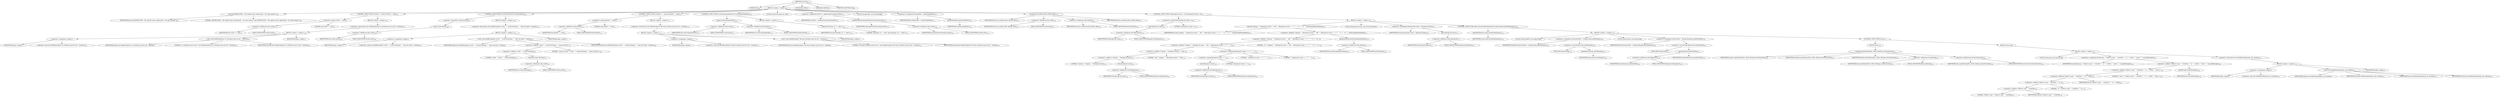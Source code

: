digraph "execute" {  
"95" [label = <(METHOD,execute)<SUB>98</SUB>> ]
"6" [label = <(PARAM,this)<SUB>98</SUB>> ]
"96" [label = <(BLOCK,&lt;empty&gt;,&lt;empty&gt;)<SUB>98</SUB>> ]
"97" [label = <(log,log(&quot;DEPRECATED - The copydir task is deprecated.  Use copy instead.&quot;))<SUB>99</SUB>> ]
"5" [label = <(IDENTIFIER,this,log(&quot;DEPRECATED - The copydir task is deprecated.  Use copy instead.&quot;))<SUB>99</SUB>> ]
"98" [label = <(LITERAL,&quot;DEPRECATED - The copydir task is deprecated.  Use copy instead.&quot;,log(&quot;DEPRECATED - The copydir task is deprecated.  Use copy instead.&quot;))<SUB>99</SUB>> ]
"99" [label = <(CONTROL_STRUCTURE,if (srcDir == null),if (srcDir == null))<SUB>101</SUB>> ]
"100" [label = <(&lt;operator&gt;.equals,srcDir == null)<SUB>101</SUB>> ]
"101" [label = <(&lt;operator&gt;.fieldAccess,this.srcDir)<SUB>101</SUB>> ]
"102" [label = <(IDENTIFIER,this,srcDir == null)<SUB>101</SUB>> ]
"103" [label = <(FIELD_IDENTIFIER,srcDir,srcDir)<SUB>101</SUB>> ]
"104" [label = <(LITERAL,null,srcDir == null)<SUB>101</SUB>> ]
"105" [label = <(BLOCK,&lt;empty&gt;,&lt;empty&gt;)<SUB>101</SUB>> ]
"106" [label = <(&lt;operator&gt;.throw,throw new BuildException(&quot;src attribute must be set!&quot;, location);)<SUB>102</SUB>> ]
"107" [label = <(BLOCK,&lt;empty&gt;,&lt;empty&gt;)<SUB>102</SUB>> ]
"108" [label = <(&lt;operator&gt;.assignment,&lt;empty&gt;)> ]
"109" [label = <(IDENTIFIER,$obj1,&lt;empty&gt;)> ]
"110" [label = <(&lt;operator&gt;.alloc,new BuildException(&quot;src attribute must be set!&quot;, location))<SUB>102</SUB>> ]
"111" [label = <(&lt;init&gt;,new BuildException(&quot;src attribute must be set!&quot;, location))<SUB>102</SUB>> ]
"112" [label = <(IDENTIFIER,$obj1,new BuildException(&quot;src attribute must be set!&quot;, location))> ]
"113" [label = <(LITERAL,&quot;src attribute must be set!&quot;,new BuildException(&quot;src attribute must be set!&quot;, location))<SUB>102</SUB>> ]
"114" [label = <(IDENTIFIER,location,new BuildException(&quot;src attribute must be set!&quot;, location))<SUB>103</SUB>> ]
"115" [label = <(IDENTIFIER,$obj1,&lt;empty&gt;)> ]
"116" [label = <(CONTROL_STRUCTURE,if (!srcDir.exists()),if (!srcDir.exists()))<SUB>106</SUB>> ]
"117" [label = <(&lt;operator&gt;.logicalNot,!srcDir.exists())<SUB>106</SUB>> ]
"118" [label = <(exists,srcDir.exists())<SUB>106</SUB>> ]
"119" [label = <(&lt;operator&gt;.fieldAccess,this.srcDir)<SUB>106</SUB>> ]
"120" [label = <(IDENTIFIER,this,srcDir.exists())<SUB>106</SUB>> ]
"121" [label = <(FIELD_IDENTIFIER,srcDir,srcDir)<SUB>106</SUB>> ]
"122" [label = <(BLOCK,&lt;empty&gt;,&lt;empty&gt;)<SUB>106</SUB>> ]
"123" [label = <(&lt;operator&gt;.throw,throw new BuildException(&quot;srcdir &quot; + srcDir.toString() + &quot; does not exist!&quot;, location);)<SUB>107</SUB>> ]
"124" [label = <(BLOCK,&lt;empty&gt;,&lt;empty&gt;)<SUB>107</SUB>> ]
"125" [label = <(&lt;operator&gt;.assignment,&lt;empty&gt;)> ]
"126" [label = <(IDENTIFIER,$obj2,&lt;empty&gt;)> ]
"127" [label = <(&lt;operator&gt;.alloc,new BuildException(&quot;srcdir &quot; + srcDir.toString() + &quot; does not exist!&quot;, location))<SUB>107</SUB>> ]
"128" [label = <(&lt;init&gt;,new BuildException(&quot;srcdir &quot; + srcDir.toString() + &quot; does not exist!&quot;, location))<SUB>107</SUB>> ]
"129" [label = <(IDENTIFIER,$obj2,new BuildException(&quot;srcdir &quot; + srcDir.toString() + &quot; does not exist!&quot;, location))> ]
"130" [label = <(&lt;operator&gt;.addition,&quot;srcdir &quot; + srcDir.toString() + &quot; does not exist!&quot;)<SUB>107</SUB>> ]
"131" [label = <(&lt;operator&gt;.addition,&quot;srcdir &quot; + srcDir.toString())<SUB>107</SUB>> ]
"132" [label = <(LITERAL,&quot;srcdir &quot;,&quot;srcdir &quot; + srcDir.toString())<SUB>107</SUB>> ]
"133" [label = <(toString,srcDir.toString())<SUB>107</SUB>> ]
"134" [label = <(&lt;operator&gt;.fieldAccess,this.srcDir)<SUB>107</SUB>> ]
"135" [label = <(IDENTIFIER,this,srcDir.toString())<SUB>107</SUB>> ]
"136" [label = <(FIELD_IDENTIFIER,srcDir,srcDir)<SUB>107</SUB>> ]
"137" [label = <(LITERAL,&quot; does not exist!&quot;,&quot;srcdir &quot; + srcDir.toString() + &quot; does not exist!&quot;)<SUB>108</SUB>> ]
"138" [label = <(IDENTIFIER,location,new BuildException(&quot;srcdir &quot; + srcDir.toString() + &quot; does not exist!&quot;, location))<SUB>108</SUB>> ]
"139" [label = <(IDENTIFIER,$obj2,&lt;empty&gt;)> ]
"140" [label = <(CONTROL_STRUCTURE,if (destDir == null),if (destDir == null))<SUB>111</SUB>> ]
"141" [label = <(&lt;operator&gt;.equals,destDir == null)<SUB>111</SUB>> ]
"142" [label = <(&lt;operator&gt;.fieldAccess,this.destDir)<SUB>111</SUB>> ]
"143" [label = <(IDENTIFIER,this,destDir == null)<SUB>111</SUB>> ]
"144" [label = <(FIELD_IDENTIFIER,destDir,destDir)<SUB>111</SUB>> ]
"145" [label = <(LITERAL,null,destDir == null)<SUB>111</SUB>> ]
"146" [label = <(BLOCK,&lt;empty&gt;,&lt;empty&gt;)<SUB>111</SUB>> ]
"147" [label = <(&lt;operator&gt;.throw,throw new BuildException(&quot;The dest attribute must be set.&quot;, location);)<SUB>112</SUB>> ]
"148" [label = <(BLOCK,&lt;empty&gt;,&lt;empty&gt;)<SUB>112</SUB>> ]
"149" [label = <(&lt;operator&gt;.assignment,&lt;empty&gt;)> ]
"150" [label = <(IDENTIFIER,$obj3,&lt;empty&gt;)> ]
"151" [label = <(&lt;operator&gt;.alloc,new BuildException(&quot;The dest attribute must be set.&quot;, location))<SUB>112</SUB>> ]
"152" [label = <(&lt;init&gt;,new BuildException(&quot;The dest attribute must be set.&quot;, location))<SUB>112</SUB>> ]
"153" [label = <(IDENTIFIER,$obj3,new BuildException(&quot;The dest attribute must be set.&quot;, location))> ]
"154" [label = <(LITERAL,&quot;The dest attribute must be set.&quot;,new BuildException(&quot;The dest attribute must be set.&quot;, location))<SUB>112</SUB>> ]
"155" [label = <(IDENTIFIER,location,new BuildException(&quot;The dest attribute must be set.&quot;, location))<SUB>112</SUB>> ]
"156" [label = <(IDENTIFIER,$obj3,&lt;empty&gt;)> ]
"157" [label = <(CONTROL_STRUCTURE,if (srcDir.equals(destDir)),if (srcDir.equals(destDir)))<SUB>115</SUB>> ]
"158" [label = <(equals,srcDir.equals(destDir))<SUB>115</SUB>> ]
"159" [label = <(&lt;operator&gt;.fieldAccess,this.srcDir)<SUB>115</SUB>> ]
"160" [label = <(IDENTIFIER,this,srcDir.equals(destDir))<SUB>115</SUB>> ]
"161" [label = <(FIELD_IDENTIFIER,srcDir,srcDir)<SUB>115</SUB>> ]
"162" [label = <(&lt;operator&gt;.fieldAccess,this.destDir)<SUB>115</SUB>> ]
"163" [label = <(IDENTIFIER,this,srcDir.equals(destDir))<SUB>115</SUB>> ]
"164" [label = <(FIELD_IDENTIFIER,destDir,destDir)<SUB>115</SUB>> ]
"165" [label = <(BLOCK,&lt;empty&gt;,&lt;empty&gt;)<SUB>115</SUB>> ]
"166" [label = <(log,log(&quot;Warning: src == dest&quot;))<SUB>116</SUB>> ]
"7" [label = <(IDENTIFIER,this,log(&quot;Warning: src == dest&quot;))<SUB>116</SUB>> ]
"167" [label = <(LITERAL,&quot;Warning: src == dest&quot;,log(&quot;Warning: src == dest&quot;))<SUB>116</SUB>> ]
"168" [label = <(LOCAL,DirectoryScanner ds: ANY)> ]
"169" [label = <(&lt;operator&gt;.assignment,ANY ds = getDirectoryScanner(srcDir))<SUB>119</SUB>> ]
"170" [label = <(IDENTIFIER,ds,ANY ds = getDirectoryScanner(srcDir))<SUB>119</SUB>> ]
"171" [label = <(getDirectoryScanner,getDirectoryScanner(srcDir))<SUB>119</SUB>> ]
"172" [label = <(IDENTIFIER,super,getDirectoryScanner(srcDir))<SUB>119</SUB>> ]
"173" [label = <(&lt;operator&gt;.fieldAccess,this.srcDir)<SUB>119</SUB>> ]
"174" [label = <(IDENTIFIER,this,getDirectoryScanner(srcDir))<SUB>119</SUB>> ]
"175" [label = <(FIELD_IDENTIFIER,srcDir,srcDir)<SUB>119</SUB>> ]
"176" [label = <(LOCAL,String[] files: java.lang.String[])> ]
"177" [label = <(&lt;operator&gt;.assignment,String[] files = getIncludedFiles())<SUB>121</SUB>> ]
"178" [label = <(IDENTIFIER,files,String[] files = getIncludedFiles())<SUB>121</SUB>> ]
"179" [label = <(getIncludedFiles,getIncludedFiles())<SUB>121</SUB>> ]
"180" [label = <(IDENTIFIER,ds,getIncludedFiles())<SUB>121</SUB>> ]
"181" [label = <(scanDir,this.scanDir(srcDir, destDir, files))<SUB>122</SUB>> ]
"8" [label = <(IDENTIFIER,this,this.scanDir(srcDir, destDir, files))<SUB>122</SUB>> ]
"182" [label = <(&lt;operator&gt;.fieldAccess,this.srcDir)<SUB>122</SUB>> ]
"183" [label = <(IDENTIFIER,this,this.scanDir(srcDir, destDir, files))<SUB>122</SUB>> ]
"184" [label = <(FIELD_IDENTIFIER,srcDir,srcDir)<SUB>122</SUB>> ]
"185" [label = <(&lt;operator&gt;.fieldAccess,this.destDir)<SUB>122</SUB>> ]
"186" [label = <(IDENTIFIER,this,this.scanDir(srcDir, destDir, files))<SUB>122</SUB>> ]
"187" [label = <(FIELD_IDENTIFIER,destDir,destDir)<SUB>122</SUB>> ]
"188" [label = <(IDENTIFIER,files,this.scanDir(srcDir, destDir, files))<SUB>122</SUB>> ]
"189" [label = <(CONTROL_STRUCTURE,if (filecopyList.size() &gt; 0),if (filecopyList.size() &gt; 0))<SUB>123</SUB>> ]
"190" [label = <(&lt;operator&gt;.greaterThan,filecopyList.size() &gt; 0)<SUB>123</SUB>> ]
"191" [label = <(size,filecopyList.size())<SUB>123</SUB>> ]
"192" [label = <(&lt;operator&gt;.fieldAccess,this.filecopyList)<SUB>123</SUB>> ]
"193" [label = <(IDENTIFIER,this,filecopyList.size())<SUB>123</SUB>> ]
"194" [label = <(FIELD_IDENTIFIER,filecopyList,filecopyList)<SUB>123</SUB>> ]
"195" [label = <(LITERAL,0,filecopyList.size() &gt; 0)<SUB>123</SUB>> ]
"196" [label = <(BLOCK,&lt;empty&gt;,&lt;empty&gt;)<SUB>123</SUB>> ]
"197" [label = <(log,log(&quot;Copying &quot; + filecopyList.size() + &quot; file&quot; + (filecopyList.size() == 1 ? &quot;&quot; : &quot;s&quot;) + &quot; to &quot; + destDir.getAbsolutePath()))<SUB>124</SUB>> ]
"9" [label = <(IDENTIFIER,this,log(&quot;Copying &quot; + filecopyList.size() + &quot; file&quot; + (filecopyList.size() == 1 ? &quot;&quot; : &quot;s&quot;) + &quot; to &quot; + destDir.getAbsolutePath()))<SUB>124</SUB>> ]
"198" [label = <(&lt;operator&gt;.addition,&quot;Copying &quot; + filecopyList.size() + &quot; file&quot; + (filecopyList.size() == 1 ? &quot;&quot; : &quot;s&quot;) + &quot; to &quot; + destDir.getAbsolutePath())<SUB>124</SUB>> ]
"199" [label = <(&lt;operator&gt;.addition,&quot;Copying &quot; + filecopyList.size() + &quot; file&quot; + (filecopyList.size() == 1 ? &quot;&quot; : &quot;s&quot;) + &quot; to &quot;)<SUB>124</SUB>> ]
"200" [label = <(&lt;operator&gt;.addition,&quot;Copying &quot; + filecopyList.size() + &quot; file&quot; + (filecopyList.size() == 1 ? &quot;&quot; : &quot;s&quot;))<SUB>124</SUB>> ]
"201" [label = <(&lt;operator&gt;.addition,&quot;Copying &quot; + filecopyList.size() + &quot; file&quot;)<SUB>124</SUB>> ]
"202" [label = <(&lt;operator&gt;.addition,&quot;Copying &quot; + filecopyList.size())<SUB>124</SUB>> ]
"203" [label = <(LITERAL,&quot;Copying &quot;,&quot;Copying &quot; + filecopyList.size())<SUB>124</SUB>> ]
"204" [label = <(size,filecopyList.size())<SUB>124</SUB>> ]
"205" [label = <(&lt;operator&gt;.fieldAccess,this.filecopyList)<SUB>124</SUB>> ]
"206" [label = <(IDENTIFIER,this,filecopyList.size())<SUB>124</SUB>> ]
"207" [label = <(FIELD_IDENTIFIER,filecopyList,filecopyList)<SUB>124</SUB>> ]
"208" [label = <(LITERAL,&quot; file&quot;,&quot;Copying &quot; + filecopyList.size() + &quot; file&quot;)<SUB>124</SUB>> ]
"209" [label = <(&lt;operator&gt;.conditional,filecopyList.size() == 1 ? &quot;&quot; : &quot;s&quot;)<SUB>125</SUB>> ]
"210" [label = <(&lt;operator&gt;.equals,filecopyList.size() == 1)<SUB>125</SUB>> ]
"211" [label = <(size,filecopyList.size())<SUB>125</SUB>> ]
"212" [label = <(&lt;operator&gt;.fieldAccess,this.filecopyList)<SUB>125</SUB>> ]
"213" [label = <(IDENTIFIER,this,filecopyList.size())<SUB>125</SUB>> ]
"214" [label = <(FIELD_IDENTIFIER,filecopyList,filecopyList)<SUB>125</SUB>> ]
"215" [label = <(LITERAL,1,filecopyList.size() == 1)<SUB>125</SUB>> ]
"216" [label = <(LITERAL,&quot;&quot;,filecopyList.size() == 1 ? &quot;&quot; : &quot;s&quot;)<SUB>125</SUB>> ]
"217" [label = <(LITERAL,&quot;s&quot;,filecopyList.size() == 1 ? &quot;&quot; : &quot;s&quot;)<SUB>125</SUB>> ]
"218" [label = <(LITERAL,&quot; to &quot;,&quot;Copying &quot; + filecopyList.size() + &quot; file&quot; + (filecopyList.size() == 1 ? &quot;&quot; : &quot;s&quot;) + &quot; to &quot;)<SUB>126</SUB>> ]
"219" [label = <(getAbsolutePath,destDir.getAbsolutePath())<SUB>126</SUB>> ]
"220" [label = <(&lt;operator&gt;.fieldAccess,this.destDir)<SUB>126</SUB>> ]
"221" [label = <(IDENTIFIER,this,destDir.getAbsolutePath())<SUB>126</SUB>> ]
"222" [label = <(FIELD_IDENTIFIER,destDir,destDir)<SUB>126</SUB>> ]
"223" [label = <(LOCAL,Enumeration enum: java.util.Enumeration)> ]
"224" [label = <(&lt;operator&gt;.assignment,Enumeration enum = filecopyList.keys())<SUB>127</SUB>> ]
"225" [label = <(IDENTIFIER,enum,Enumeration enum = filecopyList.keys())<SUB>127</SUB>> ]
"226" [label = <(keys,filecopyList.keys())<SUB>127</SUB>> ]
"227" [label = <(&lt;operator&gt;.fieldAccess,this.filecopyList)<SUB>127</SUB>> ]
"228" [label = <(IDENTIFIER,this,filecopyList.keys())<SUB>127</SUB>> ]
"229" [label = <(FIELD_IDENTIFIER,filecopyList,filecopyList)<SUB>127</SUB>> ]
"230" [label = <(CONTROL_STRUCTURE,while (enum.hasMoreElements()),while (enum.hasMoreElements()))<SUB>128</SUB>> ]
"231" [label = <(hasMoreElements,enum.hasMoreElements())<SUB>128</SUB>> ]
"232" [label = <(IDENTIFIER,enum,enum.hasMoreElements())<SUB>128</SUB>> ]
"233" [label = <(BLOCK,&lt;empty&gt;,&lt;empty&gt;)<SUB>128</SUB>> ]
"234" [label = <(LOCAL,String fromFile: java.lang.String)> ]
"235" [label = <(&lt;operator&gt;.assignment,String fromFile = (String) enum.nextElement())<SUB>129</SUB>> ]
"236" [label = <(IDENTIFIER,fromFile,String fromFile = (String) enum.nextElement())<SUB>129</SUB>> ]
"237" [label = <(&lt;operator&gt;.cast,(String) enum.nextElement())<SUB>129</SUB>> ]
"238" [label = <(TYPE_REF,String,String)<SUB>129</SUB>> ]
"239" [label = <(nextElement,enum.nextElement())<SUB>129</SUB>> ]
"240" [label = <(IDENTIFIER,enum,enum.nextElement())<SUB>129</SUB>> ]
"241" [label = <(LOCAL,String toFile: java.lang.String)> ]
"242" [label = <(&lt;operator&gt;.assignment,String toFile = (String) filecopyList.get(fromFile))<SUB>130</SUB>> ]
"243" [label = <(IDENTIFIER,toFile,String toFile = (String) filecopyList.get(fromFile))<SUB>130</SUB>> ]
"244" [label = <(&lt;operator&gt;.cast,(String) filecopyList.get(fromFile))<SUB>130</SUB>> ]
"245" [label = <(TYPE_REF,String,String)<SUB>130</SUB>> ]
"246" [label = <(get,filecopyList.get(fromFile))<SUB>130</SUB>> ]
"247" [label = <(&lt;operator&gt;.fieldAccess,this.filecopyList)<SUB>130</SUB>> ]
"248" [label = <(IDENTIFIER,this,filecopyList.get(fromFile))<SUB>130</SUB>> ]
"249" [label = <(FIELD_IDENTIFIER,filecopyList,filecopyList)<SUB>130</SUB>> ]
"250" [label = <(IDENTIFIER,fromFile,filecopyList.get(fromFile))<SUB>130</SUB>> ]
"251" [label = <(CONTROL_STRUCTURE,try,try)<SUB>131</SUB>> ]
"252" [label = <(BLOCK,try,try)<SUB>131</SUB>> ]
"253" [label = <(copyFile,copyFile(fromFile, toFile, filtering, forceOverwrite))<SUB>132</SUB>> ]
"254" [label = <(IDENTIFIER,project,copyFile(fromFile, toFile, filtering, forceOverwrite))<SUB>132</SUB>> ]
"255" [label = <(IDENTIFIER,fromFile,copyFile(fromFile, toFile, filtering, forceOverwrite))<SUB>132</SUB>> ]
"256" [label = <(IDENTIFIER,toFile,copyFile(fromFile, toFile, filtering, forceOverwrite))<SUB>132</SUB>> ]
"257" [label = <(&lt;operator&gt;.fieldAccess,this.filtering)<SUB>132</SUB>> ]
"258" [label = <(IDENTIFIER,this,copyFile(fromFile, toFile, filtering, forceOverwrite))<SUB>132</SUB>> ]
"259" [label = <(FIELD_IDENTIFIER,filtering,filtering)<SUB>132</SUB>> ]
"260" [label = <(&lt;operator&gt;.fieldAccess,this.forceOverwrite)<SUB>133</SUB>> ]
"261" [label = <(IDENTIFIER,this,copyFile(fromFile, toFile, filtering, forceOverwrite))<SUB>133</SUB>> ]
"262" [label = <(FIELD_IDENTIFIER,forceOverwrite,forceOverwrite)<SUB>133</SUB>> ]
"263" [label = <(BLOCK,catch,catch)> ]
"264" [label = <(BLOCK,&lt;empty&gt;,&lt;empty&gt;)<SUB>134</SUB>> ]
"265" [label = <(LOCAL,String msg: java.lang.String)> ]
"266" [label = <(&lt;operator&gt;.assignment,String msg = &quot;Failed to copy &quot; + fromFile + &quot; to &quot; + toFile + &quot; due to &quot; + ioe.getMessage())<SUB>135</SUB>> ]
"267" [label = <(IDENTIFIER,msg,String msg = &quot;Failed to copy &quot; + fromFile + &quot; to &quot; + toFile + &quot; due to &quot; + ioe.getMessage())<SUB>135</SUB>> ]
"268" [label = <(&lt;operator&gt;.addition,&quot;Failed to copy &quot; + fromFile + &quot; to &quot; + toFile + &quot; due to &quot; + ioe.getMessage())<SUB>135</SUB>> ]
"269" [label = <(&lt;operator&gt;.addition,&quot;Failed to copy &quot; + fromFile + &quot; to &quot; + toFile + &quot; due to &quot;)<SUB>135</SUB>> ]
"270" [label = <(&lt;operator&gt;.addition,&quot;Failed to copy &quot; + fromFile + &quot; to &quot; + toFile)<SUB>135</SUB>> ]
"271" [label = <(&lt;operator&gt;.addition,&quot;Failed to copy &quot; + fromFile + &quot; to &quot;)<SUB>135</SUB>> ]
"272" [label = <(&lt;operator&gt;.addition,&quot;Failed to copy &quot; + fromFile)<SUB>135</SUB>> ]
"273" [label = <(LITERAL,&quot;Failed to copy &quot;,&quot;Failed to copy &quot; + fromFile)<SUB>135</SUB>> ]
"274" [label = <(IDENTIFIER,fromFile,&quot;Failed to copy &quot; + fromFile)<SUB>135</SUB>> ]
"275" [label = <(LITERAL,&quot; to &quot;,&quot;Failed to copy &quot; + fromFile + &quot; to &quot;)<SUB>135</SUB>> ]
"276" [label = <(IDENTIFIER,toFile,&quot;Failed to copy &quot; + fromFile + &quot; to &quot; + toFile)<SUB>135</SUB>> ]
"277" [label = <(LITERAL,&quot; due to &quot;,&quot;Failed to copy &quot; + fromFile + &quot; to &quot; + toFile + &quot; due to &quot;)<SUB>136</SUB>> ]
"278" [label = <(getMessage,ioe.getMessage())<SUB>136</SUB>> ]
"279" [label = <(IDENTIFIER,ioe,ioe.getMessage())<SUB>136</SUB>> ]
"280" [label = <(&lt;operator&gt;.throw,throw new BuildException(msg, ioe, location);)<SUB>137</SUB>> ]
"281" [label = <(BLOCK,&lt;empty&gt;,&lt;empty&gt;)<SUB>137</SUB>> ]
"282" [label = <(&lt;operator&gt;.assignment,&lt;empty&gt;)> ]
"283" [label = <(IDENTIFIER,$obj4,&lt;empty&gt;)> ]
"284" [label = <(&lt;operator&gt;.alloc,new BuildException(msg, ioe, location))<SUB>137</SUB>> ]
"285" [label = <(&lt;init&gt;,new BuildException(msg, ioe, location))<SUB>137</SUB>> ]
"286" [label = <(IDENTIFIER,$obj4,new BuildException(msg, ioe, location))> ]
"287" [label = <(IDENTIFIER,msg,new BuildException(msg, ioe, location))<SUB>137</SUB>> ]
"288" [label = <(IDENTIFIER,ioe,new BuildException(msg, ioe, location))<SUB>137</SUB>> ]
"289" [label = <(IDENTIFIER,location,new BuildException(msg, ioe, location))<SUB>137</SUB>> ]
"290" [label = <(IDENTIFIER,$obj4,&lt;empty&gt;)> ]
"291" [label = <(MODIFIER,PUBLIC)> ]
"292" [label = <(MODIFIER,VIRTUAL)> ]
"293" [label = <(METHOD_RETURN,void)<SUB>98</SUB>> ]
  "95" -> "6" 
  "95" -> "96" 
  "95" -> "291" 
  "95" -> "292" 
  "95" -> "293" 
  "96" -> "97" 
  "96" -> "99" 
  "96" -> "116" 
  "96" -> "140" 
  "96" -> "157" 
  "96" -> "168" 
  "96" -> "169" 
  "96" -> "176" 
  "96" -> "177" 
  "96" -> "181" 
  "96" -> "189" 
  "97" -> "5" 
  "97" -> "98" 
  "99" -> "100" 
  "99" -> "105" 
  "100" -> "101" 
  "100" -> "104" 
  "101" -> "102" 
  "101" -> "103" 
  "105" -> "106" 
  "106" -> "107" 
  "107" -> "108" 
  "107" -> "111" 
  "107" -> "115" 
  "108" -> "109" 
  "108" -> "110" 
  "111" -> "112" 
  "111" -> "113" 
  "111" -> "114" 
  "116" -> "117" 
  "116" -> "122" 
  "117" -> "118" 
  "118" -> "119" 
  "119" -> "120" 
  "119" -> "121" 
  "122" -> "123" 
  "123" -> "124" 
  "124" -> "125" 
  "124" -> "128" 
  "124" -> "139" 
  "125" -> "126" 
  "125" -> "127" 
  "128" -> "129" 
  "128" -> "130" 
  "128" -> "138" 
  "130" -> "131" 
  "130" -> "137" 
  "131" -> "132" 
  "131" -> "133" 
  "133" -> "134" 
  "134" -> "135" 
  "134" -> "136" 
  "140" -> "141" 
  "140" -> "146" 
  "141" -> "142" 
  "141" -> "145" 
  "142" -> "143" 
  "142" -> "144" 
  "146" -> "147" 
  "147" -> "148" 
  "148" -> "149" 
  "148" -> "152" 
  "148" -> "156" 
  "149" -> "150" 
  "149" -> "151" 
  "152" -> "153" 
  "152" -> "154" 
  "152" -> "155" 
  "157" -> "158" 
  "157" -> "165" 
  "158" -> "159" 
  "158" -> "162" 
  "159" -> "160" 
  "159" -> "161" 
  "162" -> "163" 
  "162" -> "164" 
  "165" -> "166" 
  "166" -> "7" 
  "166" -> "167" 
  "169" -> "170" 
  "169" -> "171" 
  "171" -> "172" 
  "171" -> "173" 
  "173" -> "174" 
  "173" -> "175" 
  "177" -> "178" 
  "177" -> "179" 
  "179" -> "180" 
  "181" -> "8" 
  "181" -> "182" 
  "181" -> "185" 
  "181" -> "188" 
  "182" -> "183" 
  "182" -> "184" 
  "185" -> "186" 
  "185" -> "187" 
  "189" -> "190" 
  "189" -> "196" 
  "190" -> "191" 
  "190" -> "195" 
  "191" -> "192" 
  "192" -> "193" 
  "192" -> "194" 
  "196" -> "197" 
  "196" -> "223" 
  "196" -> "224" 
  "196" -> "230" 
  "197" -> "9" 
  "197" -> "198" 
  "198" -> "199" 
  "198" -> "219" 
  "199" -> "200" 
  "199" -> "218" 
  "200" -> "201" 
  "200" -> "209" 
  "201" -> "202" 
  "201" -> "208" 
  "202" -> "203" 
  "202" -> "204" 
  "204" -> "205" 
  "205" -> "206" 
  "205" -> "207" 
  "209" -> "210" 
  "209" -> "216" 
  "209" -> "217" 
  "210" -> "211" 
  "210" -> "215" 
  "211" -> "212" 
  "212" -> "213" 
  "212" -> "214" 
  "219" -> "220" 
  "220" -> "221" 
  "220" -> "222" 
  "224" -> "225" 
  "224" -> "226" 
  "226" -> "227" 
  "227" -> "228" 
  "227" -> "229" 
  "230" -> "231" 
  "230" -> "233" 
  "231" -> "232" 
  "233" -> "234" 
  "233" -> "235" 
  "233" -> "241" 
  "233" -> "242" 
  "233" -> "251" 
  "235" -> "236" 
  "235" -> "237" 
  "237" -> "238" 
  "237" -> "239" 
  "239" -> "240" 
  "242" -> "243" 
  "242" -> "244" 
  "244" -> "245" 
  "244" -> "246" 
  "246" -> "247" 
  "246" -> "250" 
  "247" -> "248" 
  "247" -> "249" 
  "251" -> "252" 
  "251" -> "263" 
  "252" -> "253" 
  "253" -> "254" 
  "253" -> "255" 
  "253" -> "256" 
  "253" -> "257" 
  "253" -> "260" 
  "257" -> "258" 
  "257" -> "259" 
  "260" -> "261" 
  "260" -> "262" 
  "263" -> "264" 
  "264" -> "265" 
  "264" -> "266" 
  "264" -> "280" 
  "266" -> "267" 
  "266" -> "268" 
  "268" -> "269" 
  "268" -> "278" 
  "269" -> "270" 
  "269" -> "277" 
  "270" -> "271" 
  "270" -> "276" 
  "271" -> "272" 
  "271" -> "275" 
  "272" -> "273" 
  "272" -> "274" 
  "278" -> "279" 
  "280" -> "281" 
  "281" -> "282" 
  "281" -> "285" 
  "281" -> "290" 
  "282" -> "283" 
  "282" -> "284" 
  "285" -> "286" 
  "285" -> "287" 
  "285" -> "288" 
  "285" -> "289" 
}
